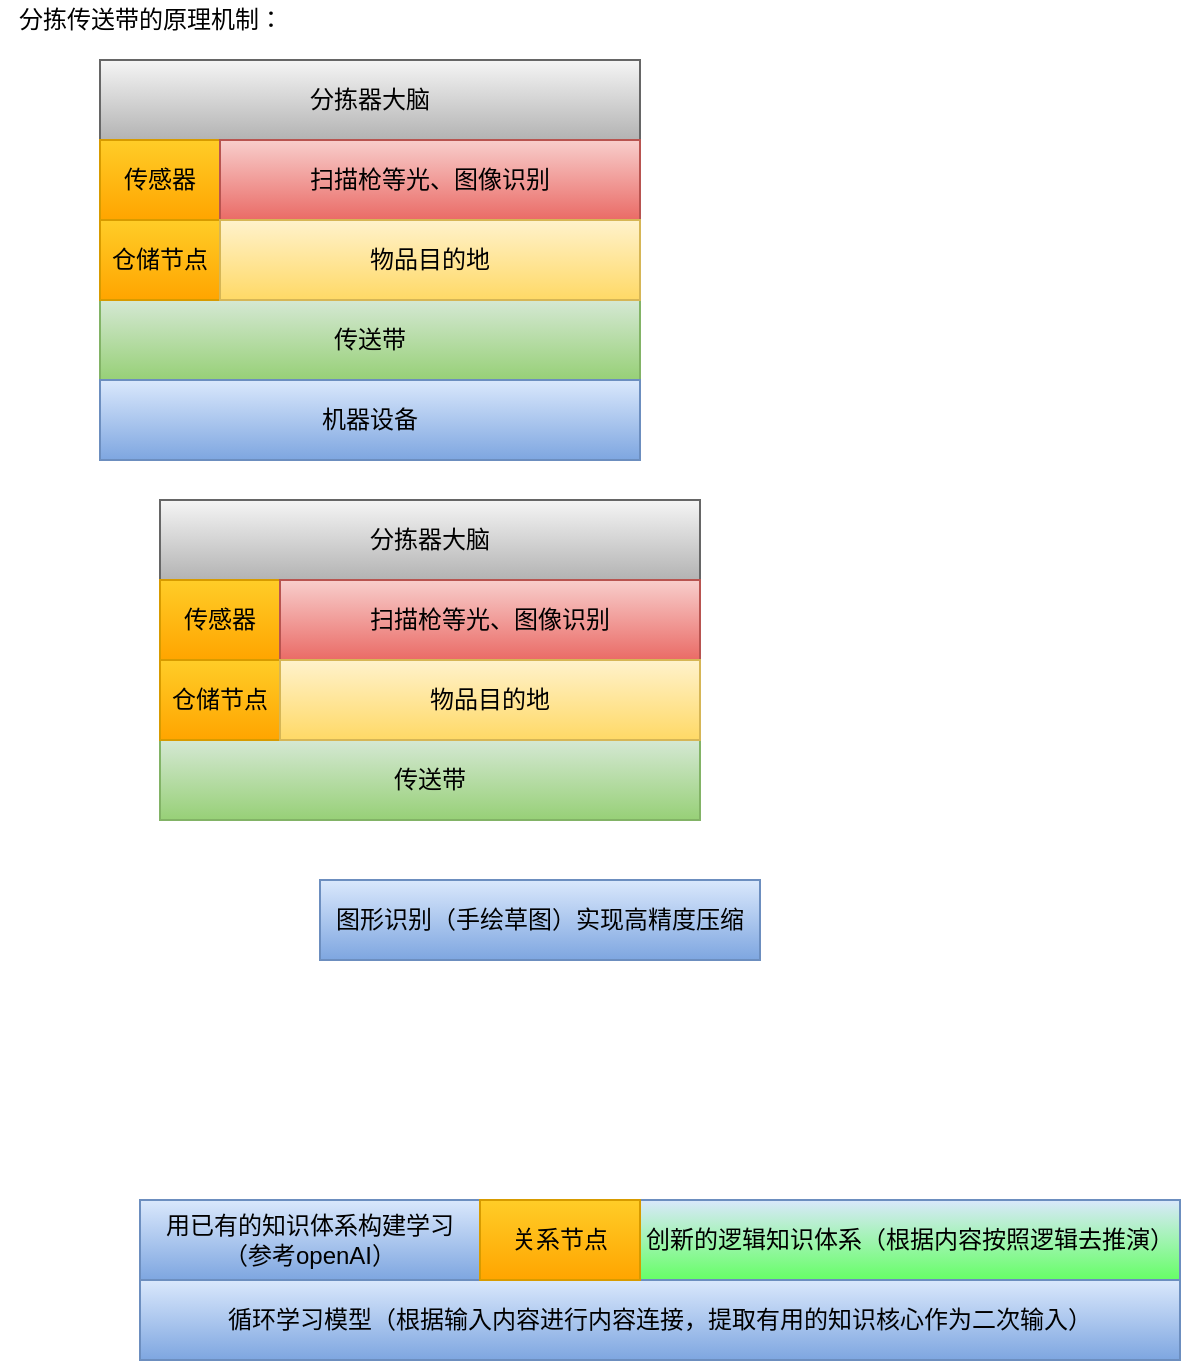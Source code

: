 <mxfile version="22.0.8" type="github">
  <diagram id="sGuRpIaUXXtASe1WJgzy" name="Page-1">
    <mxGraphModel dx="607" dy="746" grid="1" gridSize="10" guides="1" tooltips="1" connect="1" arrows="1" fold="1" page="1" pageScale="1" pageWidth="827" pageHeight="1169" math="0" shadow="0">
      <root>
        <mxCell id="0" />
        <mxCell id="1" parent="0" />
        <mxCell id="FmjcZQ-gSNk6RWPQ0Jlp-1" value="分拣器大脑" style="rounded=0;whiteSpace=wrap;html=1;fillColor=#f5f5f5;gradientColor=#b3b3b3;strokeColor=#666666;" parent="1" vertex="1">
          <mxGeometry x="60" y="60" width="270" height="40" as="geometry" />
        </mxCell>
        <mxCell id="FmjcZQ-gSNk6RWPQ0Jlp-2" value="分拣传送带的原理机制：" style="text;html=1;align=center;verticalAlign=middle;resizable=0;points=[];;autosize=1;" parent="1" vertex="1">
          <mxGeometry x="10" y="30" width="150" height="20" as="geometry" />
        </mxCell>
        <mxCell id="FmjcZQ-gSNk6RWPQ0Jlp-4" value="传送带" style="rounded=0;whiteSpace=wrap;html=1;fillColor=#d5e8d4;gradientColor=#97d077;strokeColor=#82b366;" parent="1" vertex="1">
          <mxGeometry x="60" y="180" width="270" height="40" as="geometry" />
        </mxCell>
        <mxCell id="FmjcZQ-gSNk6RWPQ0Jlp-6" value="机器设备" style="rounded=0;whiteSpace=wrap;html=1;fillColor=#dae8fc;gradientColor=#7ea6e0;strokeColor=#6c8ebf;" parent="1" vertex="1">
          <mxGeometry x="60" y="220" width="270" height="40" as="geometry" />
        </mxCell>
        <mxCell id="FmjcZQ-gSNk6RWPQ0Jlp-12" value="" style="group;fillColor=#ffcd28;gradientColor=#ffa500;strokeColor=#d79b00;" parent="1" vertex="1" connectable="0">
          <mxGeometry x="60" y="100" width="270" height="40" as="geometry" />
        </mxCell>
        <mxCell id="FmjcZQ-gSNk6RWPQ0Jlp-7" value="传感器" style="rounded=0;whiteSpace=wrap;html=1;fillColor=#ffcd28;gradientColor=#ffa500;strokeColor=#d79b00;" parent="FmjcZQ-gSNk6RWPQ0Jlp-12" vertex="1">
          <mxGeometry width="60" height="40" as="geometry" />
        </mxCell>
        <mxCell id="FmjcZQ-gSNk6RWPQ0Jlp-9" value="&lt;span style=&quot;text-align: left ; white-space: nowrap&quot;&gt;扫描枪等光、图像识别&lt;/span&gt;" style="rounded=0;whiteSpace=wrap;html=1;fillColor=#f8cecc;gradientColor=#ea6b66;strokeColor=#b85450;" parent="FmjcZQ-gSNk6RWPQ0Jlp-12" vertex="1">
          <mxGeometry x="60" width="210" height="40" as="geometry" />
        </mxCell>
        <mxCell id="FmjcZQ-gSNk6RWPQ0Jlp-13" value="" style="group;fillColor=#ffcd28;gradientColor=#ffa500;strokeColor=#d79b00;" parent="1" vertex="1" connectable="0">
          <mxGeometry x="60" y="140" width="270" height="40" as="geometry" />
        </mxCell>
        <mxCell id="FmjcZQ-gSNk6RWPQ0Jlp-5" value="仓储节点" style="rounded=0;whiteSpace=wrap;html=1;fillColor=#ffcd28;gradientColor=#ffa500;strokeColor=#d79b00;" parent="FmjcZQ-gSNk6RWPQ0Jlp-13" vertex="1">
          <mxGeometry width="60" height="40" as="geometry" />
        </mxCell>
        <mxCell id="FmjcZQ-gSNk6RWPQ0Jlp-11" value="物品目的地" style="rounded=0;whiteSpace=wrap;html=1;fillColor=#fff2cc;gradientColor=#ffd966;strokeColor=#d6b656;" parent="FmjcZQ-gSNk6RWPQ0Jlp-13" vertex="1">
          <mxGeometry x="60" width="210" height="40" as="geometry" />
        </mxCell>
        <mxCell id="pyv3uzn1OhH_waHlMMYe-1" value="分拣器大脑" style="rounded=0;whiteSpace=wrap;html=1;fillColor=#f5f5f5;gradientColor=#b3b3b3;strokeColor=#666666;" vertex="1" parent="1">
          <mxGeometry x="90" y="280" width="270" height="40" as="geometry" />
        </mxCell>
        <mxCell id="pyv3uzn1OhH_waHlMMYe-2" value="传送带" style="rounded=0;whiteSpace=wrap;html=1;fillColor=#d5e8d4;gradientColor=#97d077;strokeColor=#82b366;" vertex="1" parent="1">
          <mxGeometry x="90" y="400" width="270" height="40" as="geometry" />
        </mxCell>
        <mxCell id="pyv3uzn1OhH_waHlMMYe-3" value="图形识别（手绘草图）实现高精度压缩" style="rounded=0;whiteSpace=wrap;html=1;fillColor=#dae8fc;gradientColor=#7ea6e0;strokeColor=#6c8ebf;" vertex="1" parent="1">
          <mxGeometry x="170" y="470" width="220" height="40" as="geometry" />
        </mxCell>
        <mxCell id="pyv3uzn1OhH_waHlMMYe-4" value="" style="group;fillColor=#ffcd28;gradientColor=#ffa500;strokeColor=#d79b00;" vertex="1" connectable="0" parent="1">
          <mxGeometry x="90" y="320" width="270" height="40" as="geometry" />
        </mxCell>
        <mxCell id="pyv3uzn1OhH_waHlMMYe-5" value="传感器" style="rounded=0;whiteSpace=wrap;html=1;fillColor=#ffcd28;gradientColor=#ffa500;strokeColor=#d79b00;" vertex="1" parent="pyv3uzn1OhH_waHlMMYe-4">
          <mxGeometry width="60" height="40" as="geometry" />
        </mxCell>
        <mxCell id="pyv3uzn1OhH_waHlMMYe-6" value="&lt;span style=&quot;text-align: left ; white-space: nowrap&quot;&gt;扫描枪等光、图像识别&lt;/span&gt;" style="rounded=0;whiteSpace=wrap;html=1;fillColor=#f8cecc;gradientColor=#ea6b66;strokeColor=#b85450;" vertex="1" parent="pyv3uzn1OhH_waHlMMYe-4">
          <mxGeometry x="60" width="210" height="40" as="geometry" />
        </mxCell>
        <mxCell id="pyv3uzn1OhH_waHlMMYe-7" value="" style="group;fillColor=#ffcd28;gradientColor=#ffa500;strokeColor=#d79b00;" vertex="1" connectable="0" parent="1">
          <mxGeometry x="90" y="360" width="270" height="40" as="geometry" />
        </mxCell>
        <mxCell id="pyv3uzn1OhH_waHlMMYe-8" value="仓储节点" style="rounded=0;whiteSpace=wrap;html=1;fillColor=#ffcd28;gradientColor=#ffa500;strokeColor=#d79b00;" vertex="1" parent="pyv3uzn1OhH_waHlMMYe-7">
          <mxGeometry width="60" height="40" as="geometry" />
        </mxCell>
        <mxCell id="pyv3uzn1OhH_waHlMMYe-9" value="物品目的地" style="rounded=0;whiteSpace=wrap;html=1;fillColor=#fff2cc;gradientColor=#ffd966;strokeColor=#d6b656;" vertex="1" parent="pyv3uzn1OhH_waHlMMYe-7">
          <mxGeometry x="60" width="210" height="40" as="geometry" />
        </mxCell>
        <mxCell id="pyv3uzn1OhH_waHlMMYe-10" value="循环学习模型（根据输入内容进行内容连接，提取有用的知识核心作为二次输入）" style="rounded=0;whiteSpace=wrap;html=1;fillColor=#dae8fc;gradientColor=#7ea6e0;strokeColor=#6c8ebf;" vertex="1" parent="1">
          <mxGeometry x="80" y="670" width="520" height="40" as="geometry" />
        </mxCell>
        <mxCell id="pyv3uzn1OhH_waHlMMYe-11" value="用已有的知识体系构建学习&lt;br&gt;（参考openAI）" style="rounded=0;whiteSpace=wrap;html=1;fillColor=#dae8fc;gradientColor=#7ea6e0;strokeColor=#6c8ebf;" vertex="1" parent="1">
          <mxGeometry x="80" y="630" width="170" height="40" as="geometry" />
        </mxCell>
        <mxCell id="pyv3uzn1OhH_waHlMMYe-12" value="创新的逻辑知识体系（根据内容按照逻辑去推演）" style="rounded=0;whiteSpace=wrap;html=1;fillColor=#dae8fc;gradientColor=#66FF66;strokeColor=#6c8ebf;" vertex="1" parent="1">
          <mxGeometry x="330" y="630" width="270" height="40" as="geometry" />
        </mxCell>
        <mxCell id="pyv3uzn1OhH_waHlMMYe-14" value="关系节点" style="rounded=0;whiteSpace=wrap;html=1;fillColor=#ffcd28;gradientColor=#ffa500;strokeColor=#d79b00;gradientDirection=south;" vertex="1" parent="1">
          <mxGeometry x="250" y="630" width="80" height="40" as="geometry" />
        </mxCell>
      </root>
    </mxGraphModel>
  </diagram>
</mxfile>
